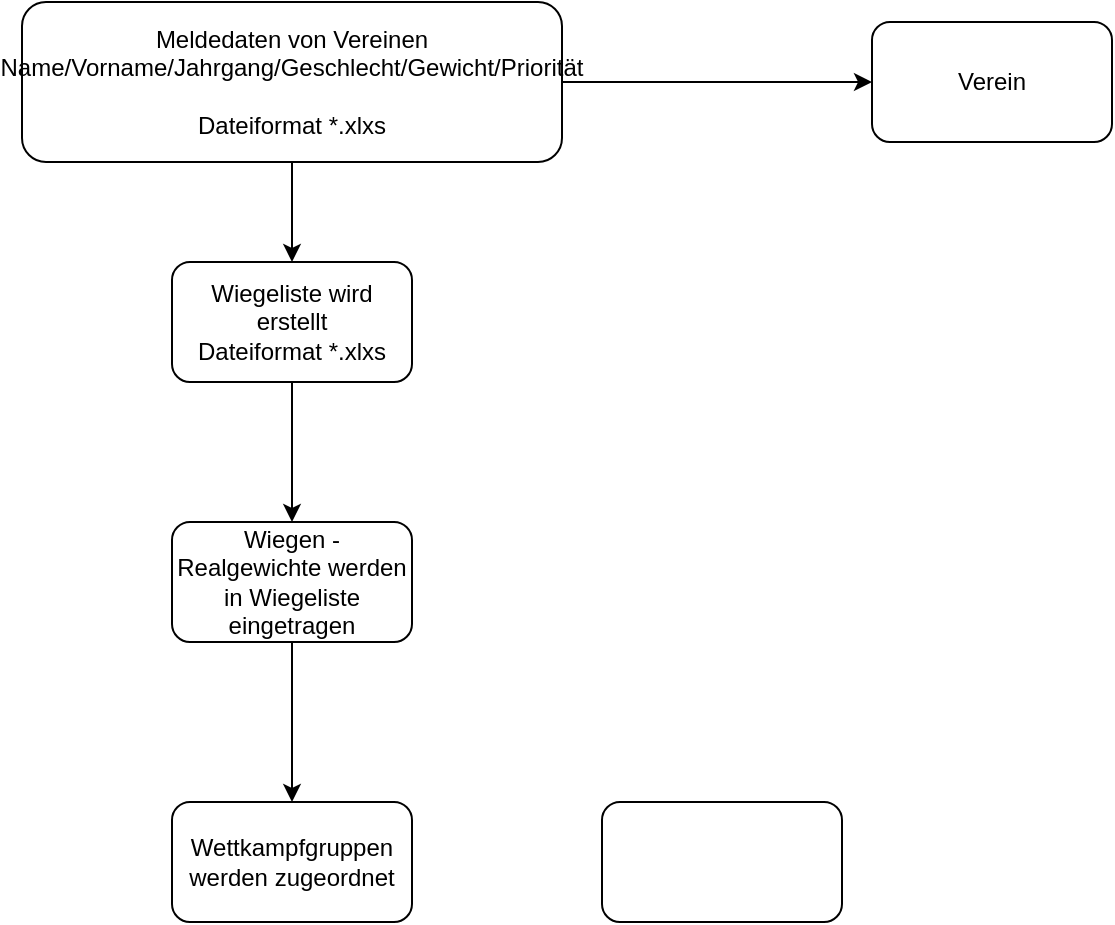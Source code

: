 <mxfile version="13.10.0" type="github">
  <diagram id="XtYsAUKYT_bLAtVYIACI" name="Page-1">
    <mxGraphModel dx="1422" dy="763" grid="1" gridSize="10" guides="1" tooltips="1" connect="1" arrows="1" fold="1" page="1" pageScale="1" pageWidth="827" pageHeight="1169" math="0" shadow="0">
      <root>
        <mxCell id="0" />
        <mxCell id="1" parent="0" />
        <mxCell id="lNLITgIDMI_T5WLQpihV-2" value="" style="edgeStyle=orthogonalEdgeStyle;rounded=0;orthogonalLoop=1;jettySize=auto;html=1;" edge="1" parent="1" source="xOCENPFB20Cj9OeKK77U-1" target="lNLITgIDMI_T5WLQpihV-1">
          <mxGeometry relative="1" as="geometry">
            <Array as="points">
              <mxPoint x="610" y="70" />
              <mxPoint x="610" y="70" />
            </Array>
          </mxGeometry>
        </mxCell>
        <mxCell id="xOCENPFB20Cj9OeKK77U-1" value="&lt;div&gt;Meldedaten von Vereinen&lt;/div&gt;&lt;div&gt;Name/Vorname/Jahrgang/Geschlecht/Gewicht/Priorität&lt;br&gt;&lt;/div&gt;&lt;div&gt;&lt;br&gt;&lt;/div&gt;&lt;div&gt;Dateiformat *.xlxs&lt;br&gt;&lt;/div&gt;" style="rounded=1;whiteSpace=wrap;html=1;" parent="1" vertex="1">
          <mxGeometry x="260" y="30" width="270" height="80" as="geometry" />
        </mxCell>
        <mxCell id="xOCENPFB20Cj9OeKK77U-2" value="" style="endArrow=classic;html=1;exitX=0.5;exitY=1;exitDx=0;exitDy=0;" parent="1" source="xOCENPFB20Cj9OeKK77U-1" target="xOCENPFB20Cj9OeKK77U-3" edge="1">
          <mxGeometry width="50" height="50" relative="1" as="geometry">
            <mxPoint x="390" y="410" as="sourcePoint" />
            <mxPoint x="395" y="190" as="targetPoint" />
          </mxGeometry>
        </mxCell>
        <mxCell id="xOCENPFB20Cj9OeKK77U-5" style="edgeStyle=orthogonalEdgeStyle;rounded=0;orthogonalLoop=1;jettySize=auto;html=1;" parent="1" source="xOCENPFB20Cj9OeKK77U-3" target="xOCENPFB20Cj9OeKK77U-4" edge="1">
          <mxGeometry relative="1" as="geometry" />
        </mxCell>
        <mxCell id="xOCENPFB20Cj9OeKK77U-3" value="&lt;div&gt;Wiegeliste wird erstellt&lt;/div&gt;Dateiformat *.xlxs" style="rounded=1;whiteSpace=wrap;html=1;" parent="1" vertex="1">
          <mxGeometry x="335" y="160" width="120" height="60" as="geometry" />
        </mxCell>
        <mxCell id="xOCENPFB20Cj9OeKK77U-7" value="" style="edgeStyle=orthogonalEdgeStyle;rounded=0;orthogonalLoop=1;jettySize=auto;html=1;" parent="1" source="xOCENPFB20Cj9OeKK77U-4" target="xOCENPFB20Cj9OeKK77U-6" edge="1">
          <mxGeometry relative="1" as="geometry" />
        </mxCell>
        <mxCell id="xOCENPFB20Cj9OeKK77U-4" value="Wiegen - Realgewichte werden in Wiegeliste eingetragen" style="rounded=1;whiteSpace=wrap;html=1;" parent="1" vertex="1">
          <mxGeometry x="335" y="290" width="120" height="60" as="geometry" />
        </mxCell>
        <mxCell id="xOCENPFB20Cj9OeKK77U-6" value="Wettkampfgruppen werden zugeordnet" style="whiteSpace=wrap;html=1;rounded=1;" parent="1" vertex="1">
          <mxGeometry x="335" y="430" width="120" height="60" as="geometry" />
        </mxCell>
        <mxCell id="2PjiRF5VNRsZALcjx6lF-1" value="" style="rounded=1;whiteSpace=wrap;html=1;" parent="1" vertex="1">
          <mxGeometry x="550" y="430" width="120" height="60" as="geometry" />
        </mxCell>
        <mxCell id="lNLITgIDMI_T5WLQpihV-1" value="Verein" style="whiteSpace=wrap;html=1;rounded=1;" vertex="1" parent="1">
          <mxGeometry x="685" y="40" width="120" height="60" as="geometry" />
        </mxCell>
      </root>
    </mxGraphModel>
  </diagram>
</mxfile>
